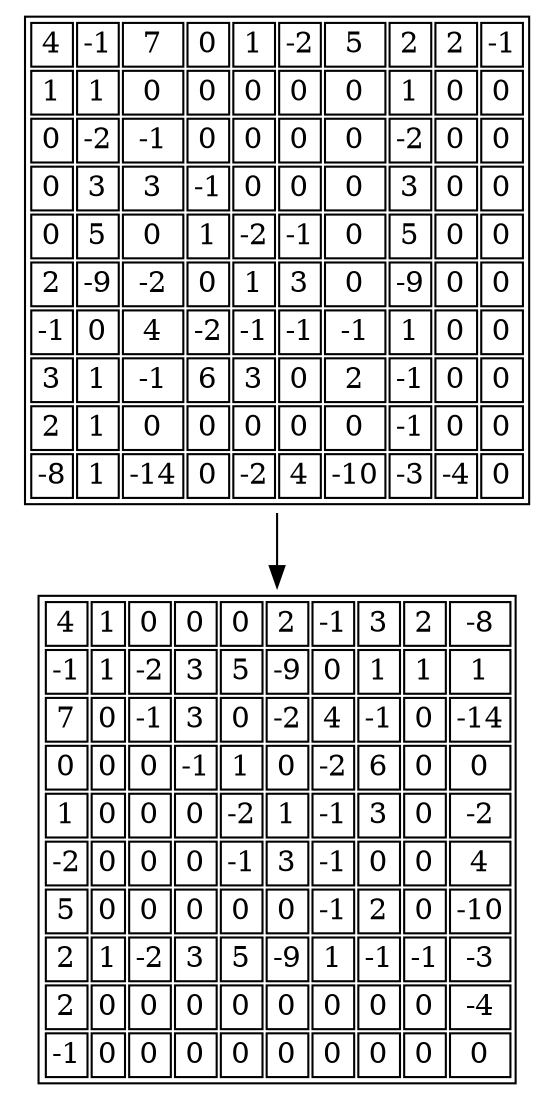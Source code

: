 digraph G { table [ shape = plaintext label=<<table>
<tr>
<td>4</td><td>-1</td><td>7</td><td>0</td><td>1</td><td>-2</td><td>5</td><td>2</td><td>2</td><td>-1</td></tr>
<tr>
<td>1</td><td>1</td><td>0</td><td>0</td><td>0</td><td>0</td><td>0</td><td>1</td><td>0</td><td>0</td></tr>
<tr>
<td>0</td><td>-2</td><td>-1</td><td>0</td><td>0</td><td>0</td><td>0</td><td>-2</td><td>0</td><td>0</td></tr>
<tr>
<td>0</td><td>3</td><td>3</td><td>-1</td><td>0</td><td>0</td><td>0</td><td>3</td><td>0</td><td>0</td></tr>
<tr>
<td>0</td><td>5</td><td>0</td><td>1</td><td>-2</td><td>-1</td><td>0</td><td>5</td><td>0</td><td>0</td></tr>
<tr>
<td>2</td><td>-9</td><td>-2</td><td>0</td><td>1</td><td>3</td><td>0</td><td>-9</td><td>0</td><td>0</td></tr>
<tr>
<td>-1</td><td>0</td><td>4</td><td>-2</td><td>-1</td><td>-1</td><td>-1</td><td>1</td><td>0</td><td>0</td></tr>
<tr>
<td>3</td><td>1</td><td>-1</td><td>6</td><td>3</td><td>0</td><td>2</td><td>-1</td><td>0</td><td>0</td></tr>
<tr>
<td>2</td><td>1</td><td>0</td><td>0</td><td>0</td><td>0</td><td>0</td><td>-1</td><td>0</td><td>0</td></tr>
<tr>
<td>-8</td><td>1</td><td>-14</td><td>0</td><td>-2</td><td>4</td><td>-10</td><td>-3</td><td>-4</td><td>0</td></tr>
</table>>];
table2 [ shape = plaintext label=<<table>
<tr>
<td>4</td><td>1</td><td>0</td><td>0</td><td>0</td><td>2</td><td>-1</td><td>3</td><td>2</td><td>-8</td></tr>
<tr>
<td>-1</td><td>1</td><td>-2</td><td>3</td><td>5</td><td>-9</td><td>0</td><td>1</td><td>1</td><td>1</td></tr>
<tr>
<td>7</td><td>0</td><td>-1</td><td>3</td><td>0</td><td>-2</td><td>4</td><td>-1</td><td>0</td><td>-14</td></tr>
<tr>
<td>0</td><td>0</td><td>0</td><td>-1</td><td>1</td><td>0</td><td>-2</td><td>6</td><td>0</td><td>0</td></tr>
<tr>
<td>1</td><td>0</td><td>0</td><td>0</td><td>-2</td><td>1</td><td>-1</td><td>3</td><td>0</td><td>-2</td></tr>
<tr>
<td>-2</td><td>0</td><td>0</td><td>0</td><td>-1</td><td>3</td><td>-1</td><td>0</td><td>0</td><td>4</td></tr>
<tr>
<td>5</td><td>0</td><td>0</td><td>0</td><td>0</td><td>0</td><td>-1</td><td>2</td><td>0</td><td>-10</td></tr>
<tr>
<td>2</td><td>1</td><td>-2</td><td>3</td><td>5</td><td>-9</td><td>1</td><td>-1</td><td>-1</td><td>-3</td></tr>
<tr>
<td>2</td><td>0</td><td>0</td><td>0</td><td>0</td><td>0</td><td>0</td><td>0</td><td>0</td><td>-4</td></tr>
<tr>
<td>-1</td><td>0</td><td>0</td><td>0</td><td>0</td><td>0</td><td>0</td><td>0</td><td>0</td><td>0</td></tr>
</table>>];
table->table2}

